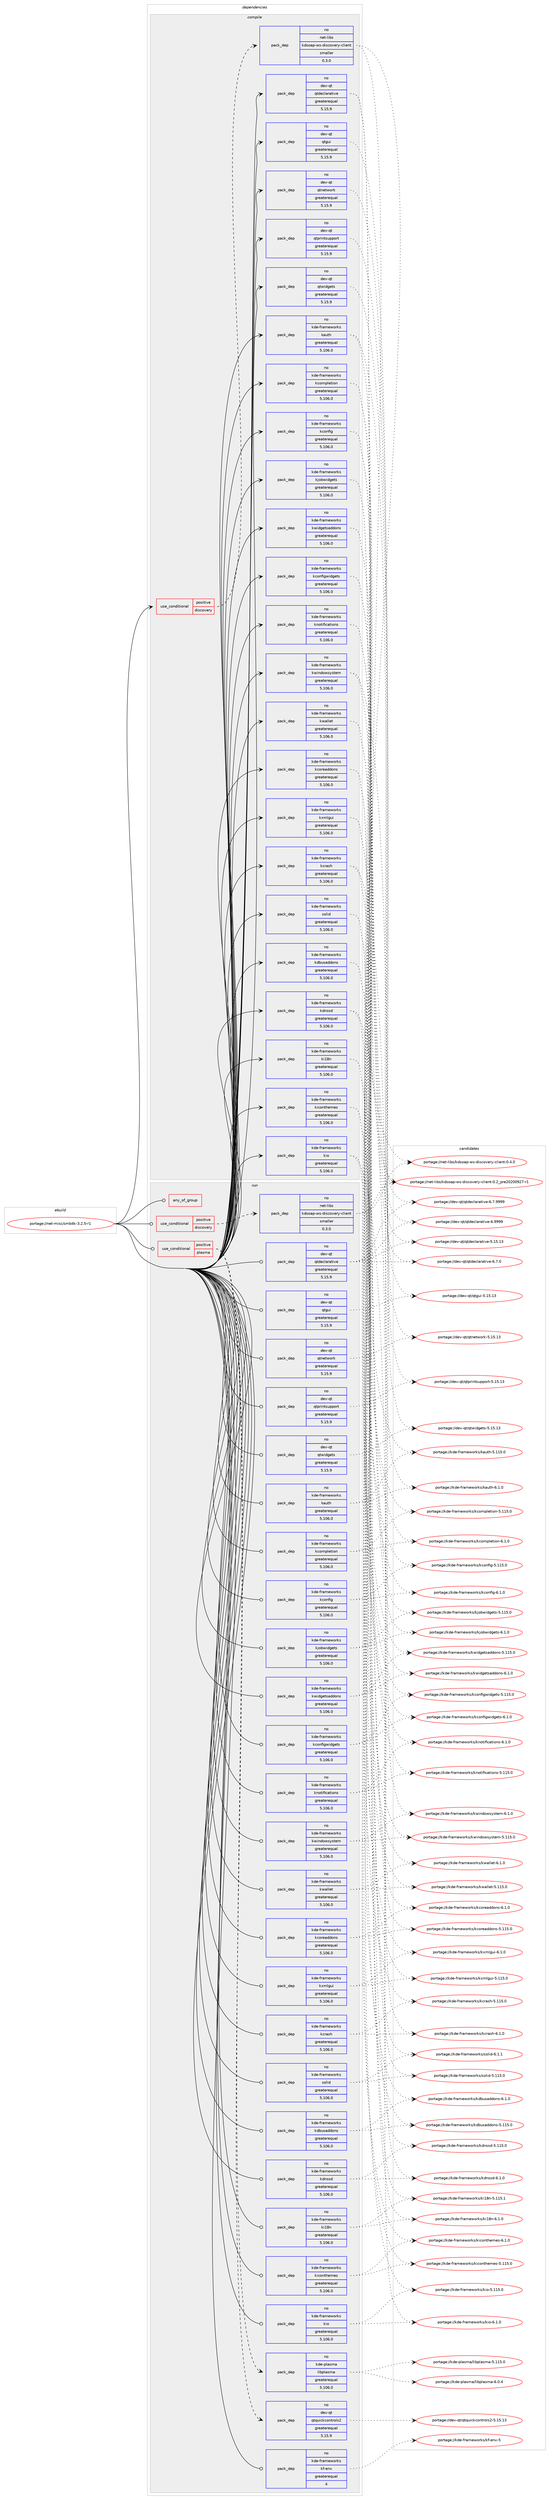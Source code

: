 digraph prolog {

# *************
# Graph options
# *************

newrank=true;
concentrate=true;
compound=true;
graph [rankdir=LR,fontname=Helvetica,fontsize=10,ranksep=1.5];#, ranksep=2.5, nodesep=0.2];
edge  [arrowhead=vee];
node  [fontname=Helvetica,fontsize=10];

# **********
# The ebuild
# **********

subgraph cluster_leftcol {
color=gray;
label=<<i>ebuild</i>>;
id [label="portage://net-misc/smb4k-3.2.5-r1", color=red, width=4, href="../net-misc/smb4k-3.2.5-r1.svg"];
}

# ****************
# The dependencies
# ****************

subgraph cluster_midcol {
color=gray;
label=<<i>dependencies</i>>;
subgraph cluster_compile {
fillcolor="#eeeeee";
style=filled;
label=<<i>compile</i>>;
subgraph cond486 {
dependency642 [label=<<TABLE BORDER="0" CELLBORDER="1" CELLSPACING="0" CELLPADDING="4"><TR><TD ROWSPAN="3" CELLPADDING="10">use_conditional</TD></TR><TR><TD>positive</TD></TR><TR><TD>discovery</TD></TR></TABLE>>, shape=none, color=red];
# *** BEGIN UNKNOWN DEPENDENCY TYPE (TODO) ***
# dependency642 -> package_dependency(portage://net-misc/smb4k-3.2.5-r1,install,no,net-libs,kdsoap,none,[,,],any_same_slot,[use(enable(qt5),positive)])
# *** END UNKNOWN DEPENDENCY TYPE (TODO) ***

subgraph pack144 {
dependency643 [label=<<TABLE BORDER="0" CELLBORDER="1" CELLSPACING="0" CELLPADDING="4" WIDTH="220"><TR><TD ROWSPAN="6" CELLPADDING="30">pack_dep</TD></TR><TR><TD WIDTH="110">no</TD></TR><TR><TD>net-libs</TD></TR><TR><TD>kdsoap-ws-discovery-client</TD></TR><TR><TD>smaller</TD></TR><TR><TD>0.3.0</TD></TR></TABLE>>, shape=none, color=blue];
}
dependency642:e -> dependency643:w [weight=20,style="dashed",arrowhead="vee"];
}
id:e -> dependency642:w [weight=20,style="solid",arrowhead="vee"];
# *** BEGIN UNKNOWN DEPENDENCY TYPE (TODO) ***
# id -> package_dependency(portage://net-misc/smb4k-3.2.5-r1,install,no,dev-qt,qtcore,none,[,,],[slot(5)],[])
# *** END UNKNOWN DEPENDENCY TYPE (TODO) ***

subgraph pack145 {
dependency644 [label=<<TABLE BORDER="0" CELLBORDER="1" CELLSPACING="0" CELLPADDING="4" WIDTH="220"><TR><TD ROWSPAN="6" CELLPADDING="30">pack_dep</TD></TR><TR><TD WIDTH="110">no</TD></TR><TR><TD>dev-qt</TD></TR><TR><TD>qtdeclarative</TD></TR><TR><TD>greaterequal</TD></TR><TR><TD>5.15.9</TD></TR></TABLE>>, shape=none, color=blue];
}
id:e -> dependency644:w [weight=20,style="solid",arrowhead="vee"];
subgraph pack146 {
dependency645 [label=<<TABLE BORDER="0" CELLBORDER="1" CELLSPACING="0" CELLPADDING="4" WIDTH="220"><TR><TD ROWSPAN="6" CELLPADDING="30">pack_dep</TD></TR><TR><TD WIDTH="110">no</TD></TR><TR><TD>dev-qt</TD></TR><TR><TD>qtgui</TD></TR><TR><TD>greaterequal</TD></TR><TR><TD>5.15.9</TD></TR></TABLE>>, shape=none, color=blue];
}
id:e -> dependency645:w [weight=20,style="solid",arrowhead="vee"];
subgraph pack147 {
dependency646 [label=<<TABLE BORDER="0" CELLBORDER="1" CELLSPACING="0" CELLPADDING="4" WIDTH="220"><TR><TD ROWSPAN="6" CELLPADDING="30">pack_dep</TD></TR><TR><TD WIDTH="110">no</TD></TR><TR><TD>dev-qt</TD></TR><TR><TD>qtnetwork</TD></TR><TR><TD>greaterequal</TD></TR><TR><TD>5.15.9</TD></TR></TABLE>>, shape=none, color=blue];
}
id:e -> dependency646:w [weight=20,style="solid",arrowhead="vee"];
subgraph pack148 {
dependency647 [label=<<TABLE BORDER="0" CELLBORDER="1" CELLSPACING="0" CELLPADDING="4" WIDTH="220"><TR><TD ROWSPAN="6" CELLPADDING="30">pack_dep</TD></TR><TR><TD WIDTH="110">no</TD></TR><TR><TD>dev-qt</TD></TR><TR><TD>qtprintsupport</TD></TR><TR><TD>greaterequal</TD></TR><TR><TD>5.15.9</TD></TR></TABLE>>, shape=none, color=blue];
}
id:e -> dependency647:w [weight=20,style="solid",arrowhead="vee"];
subgraph pack149 {
dependency648 [label=<<TABLE BORDER="0" CELLBORDER="1" CELLSPACING="0" CELLPADDING="4" WIDTH="220"><TR><TD ROWSPAN="6" CELLPADDING="30">pack_dep</TD></TR><TR><TD WIDTH="110">no</TD></TR><TR><TD>dev-qt</TD></TR><TR><TD>qtwidgets</TD></TR><TR><TD>greaterequal</TD></TR><TR><TD>5.15.9</TD></TR></TABLE>>, shape=none, color=blue];
}
id:e -> dependency648:w [weight=20,style="solid",arrowhead="vee"];
subgraph pack150 {
dependency649 [label=<<TABLE BORDER="0" CELLBORDER="1" CELLSPACING="0" CELLPADDING="4" WIDTH="220"><TR><TD ROWSPAN="6" CELLPADDING="30">pack_dep</TD></TR><TR><TD WIDTH="110">no</TD></TR><TR><TD>kde-frameworks</TD></TR><TR><TD>kauth</TD></TR><TR><TD>greaterequal</TD></TR><TR><TD>5.106.0</TD></TR></TABLE>>, shape=none, color=blue];
}
id:e -> dependency649:w [weight=20,style="solid",arrowhead="vee"];
subgraph pack151 {
dependency650 [label=<<TABLE BORDER="0" CELLBORDER="1" CELLSPACING="0" CELLPADDING="4" WIDTH="220"><TR><TD ROWSPAN="6" CELLPADDING="30">pack_dep</TD></TR><TR><TD WIDTH="110">no</TD></TR><TR><TD>kde-frameworks</TD></TR><TR><TD>kcompletion</TD></TR><TR><TD>greaterequal</TD></TR><TR><TD>5.106.0</TD></TR></TABLE>>, shape=none, color=blue];
}
id:e -> dependency650:w [weight=20,style="solid",arrowhead="vee"];
subgraph pack152 {
dependency651 [label=<<TABLE BORDER="0" CELLBORDER="1" CELLSPACING="0" CELLPADDING="4" WIDTH="220"><TR><TD ROWSPAN="6" CELLPADDING="30">pack_dep</TD></TR><TR><TD WIDTH="110">no</TD></TR><TR><TD>kde-frameworks</TD></TR><TR><TD>kconfig</TD></TR><TR><TD>greaterequal</TD></TR><TR><TD>5.106.0</TD></TR></TABLE>>, shape=none, color=blue];
}
id:e -> dependency651:w [weight=20,style="solid",arrowhead="vee"];
subgraph pack153 {
dependency652 [label=<<TABLE BORDER="0" CELLBORDER="1" CELLSPACING="0" CELLPADDING="4" WIDTH="220"><TR><TD ROWSPAN="6" CELLPADDING="30">pack_dep</TD></TR><TR><TD WIDTH="110">no</TD></TR><TR><TD>kde-frameworks</TD></TR><TR><TD>kconfigwidgets</TD></TR><TR><TD>greaterequal</TD></TR><TR><TD>5.106.0</TD></TR></TABLE>>, shape=none, color=blue];
}
id:e -> dependency652:w [weight=20,style="solid",arrowhead="vee"];
subgraph pack154 {
dependency653 [label=<<TABLE BORDER="0" CELLBORDER="1" CELLSPACING="0" CELLPADDING="4" WIDTH="220"><TR><TD ROWSPAN="6" CELLPADDING="30">pack_dep</TD></TR><TR><TD WIDTH="110">no</TD></TR><TR><TD>kde-frameworks</TD></TR><TR><TD>kcoreaddons</TD></TR><TR><TD>greaterequal</TD></TR><TR><TD>5.106.0</TD></TR></TABLE>>, shape=none, color=blue];
}
id:e -> dependency653:w [weight=20,style="solid",arrowhead="vee"];
subgraph pack155 {
dependency654 [label=<<TABLE BORDER="0" CELLBORDER="1" CELLSPACING="0" CELLPADDING="4" WIDTH="220"><TR><TD ROWSPAN="6" CELLPADDING="30">pack_dep</TD></TR><TR><TD WIDTH="110">no</TD></TR><TR><TD>kde-frameworks</TD></TR><TR><TD>kcrash</TD></TR><TR><TD>greaterequal</TD></TR><TR><TD>5.106.0</TD></TR></TABLE>>, shape=none, color=blue];
}
id:e -> dependency654:w [weight=20,style="solid",arrowhead="vee"];
subgraph pack156 {
dependency655 [label=<<TABLE BORDER="0" CELLBORDER="1" CELLSPACING="0" CELLPADDING="4" WIDTH="220"><TR><TD ROWSPAN="6" CELLPADDING="30">pack_dep</TD></TR><TR><TD WIDTH="110">no</TD></TR><TR><TD>kde-frameworks</TD></TR><TR><TD>kdbusaddons</TD></TR><TR><TD>greaterequal</TD></TR><TR><TD>5.106.0</TD></TR></TABLE>>, shape=none, color=blue];
}
id:e -> dependency655:w [weight=20,style="solid",arrowhead="vee"];
subgraph pack157 {
dependency656 [label=<<TABLE BORDER="0" CELLBORDER="1" CELLSPACING="0" CELLPADDING="4" WIDTH="220"><TR><TD ROWSPAN="6" CELLPADDING="30">pack_dep</TD></TR><TR><TD WIDTH="110">no</TD></TR><TR><TD>kde-frameworks</TD></TR><TR><TD>kdnssd</TD></TR><TR><TD>greaterequal</TD></TR><TR><TD>5.106.0</TD></TR></TABLE>>, shape=none, color=blue];
}
id:e -> dependency656:w [weight=20,style="solid",arrowhead="vee"];
subgraph pack158 {
dependency657 [label=<<TABLE BORDER="0" CELLBORDER="1" CELLSPACING="0" CELLPADDING="4" WIDTH="220"><TR><TD ROWSPAN="6" CELLPADDING="30">pack_dep</TD></TR><TR><TD WIDTH="110">no</TD></TR><TR><TD>kde-frameworks</TD></TR><TR><TD>ki18n</TD></TR><TR><TD>greaterequal</TD></TR><TR><TD>5.106.0</TD></TR></TABLE>>, shape=none, color=blue];
}
id:e -> dependency657:w [weight=20,style="solid",arrowhead="vee"];
subgraph pack159 {
dependency658 [label=<<TABLE BORDER="0" CELLBORDER="1" CELLSPACING="0" CELLPADDING="4" WIDTH="220"><TR><TD ROWSPAN="6" CELLPADDING="30">pack_dep</TD></TR><TR><TD WIDTH="110">no</TD></TR><TR><TD>kde-frameworks</TD></TR><TR><TD>kiconthemes</TD></TR><TR><TD>greaterequal</TD></TR><TR><TD>5.106.0</TD></TR></TABLE>>, shape=none, color=blue];
}
id:e -> dependency658:w [weight=20,style="solid",arrowhead="vee"];
subgraph pack160 {
dependency659 [label=<<TABLE BORDER="0" CELLBORDER="1" CELLSPACING="0" CELLPADDING="4" WIDTH="220"><TR><TD ROWSPAN="6" CELLPADDING="30">pack_dep</TD></TR><TR><TD WIDTH="110">no</TD></TR><TR><TD>kde-frameworks</TD></TR><TR><TD>kio</TD></TR><TR><TD>greaterequal</TD></TR><TR><TD>5.106.0</TD></TR></TABLE>>, shape=none, color=blue];
}
id:e -> dependency659:w [weight=20,style="solid",arrowhead="vee"];
subgraph pack161 {
dependency660 [label=<<TABLE BORDER="0" CELLBORDER="1" CELLSPACING="0" CELLPADDING="4" WIDTH="220"><TR><TD ROWSPAN="6" CELLPADDING="30">pack_dep</TD></TR><TR><TD WIDTH="110">no</TD></TR><TR><TD>kde-frameworks</TD></TR><TR><TD>kjobwidgets</TD></TR><TR><TD>greaterequal</TD></TR><TR><TD>5.106.0</TD></TR></TABLE>>, shape=none, color=blue];
}
id:e -> dependency660:w [weight=20,style="solid",arrowhead="vee"];
subgraph pack162 {
dependency661 [label=<<TABLE BORDER="0" CELLBORDER="1" CELLSPACING="0" CELLPADDING="4" WIDTH="220"><TR><TD ROWSPAN="6" CELLPADDING="30">pack_dep</TD></TR><TR><TD WIDTH="110">no</TD></TR><TR><TD>kde-frameworks</TD></TR><TR><TD>knotifications</TD></TR><TR><TD>greaterequal</TD></TR><TR><TD>5.106.0</TD></TR></TABLE>>, shape=none, color=blue];
}
id:e -> dependency661:w [weight=20,style="solid",arrowhead="vee"];
subgraph pack163 {
dependency662 [label=<<TABLE BORDER="0" CELLBORDER="1" CELLSPACING="0" CELLPADDING="4" WIDTH="220"><TR><TD ROWSPAN="6" CELLPADDING="30">pack_dep</TD></TR><TR><TD WIDTH="110">no</TD></TR><TR><TD>kde-frameworks</TD></TR><TR><TD>kwallet</TD></TR><TR><TD>greaterequal</TD></TR><TR><TD>5.106.0</TD></TR></TABLE>>, shape=none, color=blue];
}
id:e -> dependency662:w [weight=20,style="solid",arrowhead="vee"];
subgraph pack164 {
dependency663 [label=<<TABLE BORDER="0" CELLBORDER="1" CELLSPACING="0" CELLPADDING="4" WIDTH="220"><TR><TD ROWSPAN="6" CELLPADDING="30">pack_dep</TD></TR><TR><TD WIDTH="110">no</TD></TR><TR><TD>kde-frameworks</TD></TR><TR><TD>kwidgetsaddons</TD></TR><TR><TD>greaterequal</TD></TR><TR><TD>5.106.0</TD></TR></TABLE>>, shape=none, color=blue];
}
id:e -> dependency663:w [weight=20,style="solid",arrowhead="vee"];
subgraph pack165 {
dependency664 [label=<<TABLE BORDER="0" CELLBORDER="1" CELLSPACING="0" CELLPADDING="4" WIDTH="220"><TR><TD ROWSPAN="6" CELLPADDING="30">pack_dep</TD></TR><TR><TD WIDTH="110">no</TD></TR><TR><TD>kde-frameworks</TD></TR><TR><TD>kwindowsystem</TD></TR><TR><TD>greaterequal</TD></TR><TR><TD>5.106.0</TD></TR></TABLE>>, shape=none, color=blue];
}
id:e -> dependency664:w [weight=20,style="solid",arrowhead="vee"];
subgraph pack166 {
dependency665 [label=<<TABLE BORDER="0" CELLBORDER="1" CELLSPACING="0" CELLPADDING="4" WIDTH="220"><TR><TD ROWSPAN="6" CELLPADDING="30">pack_dep</TD></TR><TR><TD WIDTH="110">no</TD></TR><TR><TD>kde-frameworks</TD></TR><TR><TD>kxmlgui</TD></TR><TR><TD>greaterequal</TD></TR><TR><TD>5.106.0</TD></TR></TABLE>>, shape=none, color=blue];
}
id:e -> dependency665:w [weight=20,style="solid",arrowhead="vee"];
subgraph pack167 {
dependency666 [label=<<TABLE BORDER="0" CELLBORDER="1" CELLSPACING="0" CELLPADDING="4" WIDTH="220"><TR><TD ROWSPAN="6" CELLPADDING="30">pack_dep</TD></TR><TR><TD WIDTH="110">no</TD></TR><TR><TD>kde-frameworks</TD></TR><TR><TD>solid</TD></TR><TR><TD>greaterequal</TD></TR><TR><TD>5.106.0</TD></TR></TABLE>>, shape=none, color=blue];
}
id:e -> dependency666:w [weight=20,style="solid",arrowhead="vee"];
# *** BEGIN UNKNOWN DEPENDENCY TYPE (TODO) ***
# id -> package_dependency(portage://net-misc/smb4k-3.2.5-r1,install,no,net-fs,samba,none,[,,],[],[use(enable(cups),none)])
# *** END UNKNOWN DEPENDENCY TYPE (TODO) ***

}
subgraph cluster_compileandrun {
fillcolor="#eeeeee";
style=filled;
label=<<i>compile and run</i>>;
}
subgraph cluster_run {
fillcolor="#eeeeee";
style=filled;
label=<<i>run</i>>;
subgraph any14 {
dependency667 [label=<<TABLE BORDER="0" CELLBORDER="1" CELLSPACING="0" CELLPADDING="4"><TR><TD CELLPADDING="10">any_of_group</TD></TR></TABLE>>, shape=none, color=red];# *** BEGIN UNKNOWN DEPENDENCY TYPE (TODO) ***
# dependency667 -> package_dependency(portage://net-misc/smb4k-3.2.5-r1,run,no,kde-frameworks,breeze-icons,none,[,,],any_different_slot,[])
# *** END UNKNOWN DEPENDENCY TYPE (TODO) ***

# *** BEGIN UNKNOWN DEPENDENCY TYPE (TODO) ***
# dependency667 -> package_dependency(portage://net-misc/smb4k-3.2.5-r1,run,no,kde-frameworks,oxygen-icons,none,[,,],any_different_slot,[])
# *** END UNKNOWN DEPENDENCY TYPE (TODO) ***

}
id:e -> dependency667:w [weight=20,style="solid",arrowhead="odot"];
subgraph cond487 {
dependency668 [label=<<TABLE BORDER="0" CELLBORDER="1" CELLSPACING="0" CELLPADDING="4"><TR><TD ROWSPAN="3" CELLPADDING="10">use_conditional</TD></TR><TR><TD>positive</TD></TR><TR><TD>discovery</TD></TR></TABLE>>, shape=none, color=red];
# *** BEGIN UNKNOWN DEPENDENCY TYPE (TODO) ***
# dependency668 -> package_dependency(portage://net-misc/smb4k-3.2.5-r1,run,no,net-libs,kdsoap,none,[,,],any_same_slot,[use(enable(qt5),positive)])
# *** END UNKNOWN DEPENDENCY TYPE (TODO) ***

subgraph pack168 {
dependency669 [label=<<TABLE BORDER="0" CELLBORDER="1" CELLSPACING="0" CELLPADDING="4" WIDTH="220"><TR><TD ROWSPAN="6" CELLPADDING="30">pack_dep</TD></TR><TR><TD WIDTH="110">no</TD></TR><TR><TD>net-libs</TD></TR><TR><TD>kdsoap-ws-discovery-client</TD></TR><TR><TD>smaller</TD></TR><TR><TD>0.3.0</TD></TR></TABLE>>, shape=none, color=blue];
}
dependency668:e -> dependency669:w [weight=20,style="dashed",arrowhead="vee"];
}
id:e -> dependency668:w [weight=20,style="solid",arrowhead="odot"];
subgraph cond488 {
dependency670 [label=<<TABLE BORDER="0" CELLBORDER="1" CELLSPACING="0" CELLPADDING="4"><TR><TD ROWSPAN="3" CELLPADDING="10">use_conditional</TD></TR><TR><TD>positive</TD></TR><TR><TD>plasma</TD></TR></TABLE>>, shape=none, color=red];
subgraph pack169 {
dependency671 [label=<<TABLE BORDER="0" CELLBORDER="1" CELLSPACING="0" CELLPADDING="4" WIDTH="220"><TR><TD ROWSPAN="6" CELLPADDING="30">pack_dep</TD></TR><TR><TD WIDTH="110">no</TD></TR><TR><TD>dev-qt</TD></TR><TR><TD>qtquickcontrols2</TD></TR><TR><TD>greaterequal</TD></TR><TR><TD>5.15.9</TD></TR></TABLE>>, shape=none, color=blue];
}
dependency670:e -> dependency671:w [weight=20,style="dashed",arrowhead="vee"];
subgraph pack170 {
dependency672 [label=<<TABLE BORDER="0" CELLBORDER="1" CELLSPACING="0" CELLPADDING="4" WIDTH="220"><TR><TD ROWSPAN="6" CELLPADDING="30">pack_dep</TD></TR><TR><TD WIDTH="110">no</TD></TR><TR><TD>kde-plasma</TD></TR><TR><TD>libplasma</TD></TR><TR><TD>greaterequal</TD></TR><TR><TD>5.106.0</TD></TR></TABLE>>, shape=none, color=blue];
}
dependency670:e -> dependency672:w [weight=20,style="dashed",arrowhead="vee"];
}
id:e -> dependency670:w [weight=20,style="solid",arrowhead="odot"];
# *** BEGIN UNKNOWN DEPENDENCY TYPE (TODO) ***
# id -> package_dependency(portage://net-misc/smb4k-3.2.5-r1,run,no,dev-qt,qtcore,none,[,,],[slot(5)],[])
# *** END UNKNOWN DEPENDENCY TYPE (TODO) ***

subgraph pack171 {
dependency673 [label=<<TABLE BORDER="0" CELLBORDER="1" CELLSPACING="0" CELLPADDING="4" WIDTH="220"><TR><TD ROWSPAN="6" CELLPADDING="30">pack_dep</TD></TR><TR><TD WIDTH="110">no</TD></TR><TR><TD>dev-qt</TD></TR><TR><TD>qtdeclarative</TD></TR><TR><TD>greaterequal</TD></TR><TR><TD>5.15.9</TD></TR></TABLE>>, shape=none, color=blue];
}
id:e -> dependency673:w [weight=20,style="solid",arrowhead="odot"];
subgraph pack172 {
dependency674 [label=<<TABLE BORDER="0" CELLBORDER="1" CELLSPACING="0" CELLPADDING="4" WIDTH="220"><TR><TD ROWSPAN="6" CELLPADDING="30">pack_dep</TD></TR><TR><TD WIDTH="110">no</TD></TR><TR><TD>dev-qt</TD></TR><TR><TD>qtgui</TD></TR><TR><TD>greaterequal</TD></TR><TR><TD>5.15.9</TD></TR></TABLE>>, shape=none, color=blue];
}
id:e -> dependency674:w [weight=20,style="solid",arrowhead="odot"];
subgraph pack173 {
dependency675 [label=<<TABLE BORDER="0" CELLBORDER="1" CELLSPACING="0" CELLPADDING="4" WIDTH="220"><TR><TD ROWSPAN="6" CELLPADDING="30">pack_dep</TD></TR><TR><TD WIDTH="110">no</TD></TR><TR><TD>dev-qt</TD></TR><TR><TD>qtnetwork</TD></TR><TR><TD>greaterequal</TD></TR><TR><TD>5.15.9</TD></TR></TABLE>>, shape=none, color=blue];
}
id:e -> dependency675:w [weight=20,style="solid",arrowhead="odot"];
subgraph pack174 {
dependency676 [label=<<TABLE BORDER="0" CELLBORDER="1" CELLSPACING="0" CELLPADDING="4" WIDTH="220"><TR><TD ROWSPAN="6" CELLPADDING="30">pack_dep</TD></TR><TR><TD WIDTH="110">no</TD></TR><TR><TD>dev-qt</TD></TR><TR><TD>qtprintsupport</TD></TR><TR><TD>greaterequal</TD></TR><TR><TD>5.15.9</TD></TR></TABLE>>, shape=none, color=blue];
}
id:e -> dependency676:w [weight=20,style="solid",arrowhead="odot"];
subgraph pack175 {
dependency677 [label=<<TABLE BORDER="0" CELLBORDER="1" CELLSPACING="0" CELLPADDING="4" WIDTH="220"><TR><TD ROWSPAN="6" CELLPADDING="30">pack_dep</TD></TR><TR><TD WIDTH="110">no</TD></TR><TR><TD>dev-qt</TD></TR><TR><TD>qtwidgets</TD></TR><TR><TD>greaterequal</TD></TR><TR><TD>5.15.9</TD></TR></TABLE>>, shape=none, color=blue];
}
id:e -> dependency677:w [weight=20,style="solid",arrowhead="odot"];
subgraph pack176 {
dependency678 [label=<<TABLE BORDER="0" CELLBORDER="1" CELLSPACING="0" CELLPADDING="4" WIDTH="220"><TR><TD ROWSPAN="6" CELLPADDING="30">pack_dep</TD></TR><TR><TD WIDTH="110">no</TD></TR><TR><TD>kde-frameworks</TD></TR><TR><TD>kauth</TD></TR><TR><TD>greaterequal</TD></TR><TR><TD>5.106.0</TD></TR></TABLE>>, shape=none, color=blue];
}
id:e -> dependency678:w [weight=20,style="solid",arrowhead="odot"];
subgraph pack177 {
dependency679 [label=<<TABLE BORDER="0" CELLBORDER="1" CELLSPACING="0" CELLPADDING="4" WIDTH="220"><TR><TD ROWSPAN="6" CELLPADDING="30">pack_dep</TD></TR><TR><TD WIDTH="110">no</TD></TR><TR><TD>kde-frameworks</TD></TR><TR><TD>kcompletion</TD></TR><TR><TD>greaterequal</TD></TR><TR><TD>5.106.0</TD></TR></TABLE>>, shape=none, color=blue];
}
id:e -> dependency679:w [weight=20,style="solid",arrowhead="odot"];
subgraph pack178 {
dependency680 [label=<<TABLE BORDER="0" CELLBORDER="1" CELLSPACING="0" CELLPADDING="4" WIDTH="220"><TR><TD ROWSPAN="6" CELLPADDING="30">pack_dep</TD></TR><TR><TD WIDTH="110">no</TD></TR><TR><TD>kde-frameworks</TD></TR><TR><TD>kconfig</TD></TR><TR><TD>greaterequal</TD></TR><TR><TD>5.106.0</TD></TR></TABLE>>, shape=none, color=blue];
}
id:e -> dependency680:w [weight=20,style="solid",arrowhead="odot"];
subgraph pack179 {
dependency681 [label=<<TABLE BORDER="0" CELLBORDER="1" CELLSPACING="0" CELLPADDING="4" WIDTH="220"><TR><TD ROWSPAN="6" CELLPADDING="30">pack_dep</TD></TR><TR><TD WIDTH="110">no</TD></TR><TR><TD>kde-frameworks</TD></TR><TR><TD>kconfigwidgets</TD></TR><TR><TD>greaterequal</TD></TR><TR><TD>5.106.0</TD></TR></TABLE>>, shape=none, color=blue];
}
id:e -> dependency681:w [weight=20,style="solid",arrowhead="odot"];
subgraph pack180 {
dependency682 [label=<<TABLE BORDER="0" CELLBORDER="1" CELLSPACING="0" CELLPADDING="4" WIDTH="220"><TR><TD ROWSPAN="6" CELLPADDING="30">pack_dep</TD></TR><TR><TD WIDTH="110">no</TD></TR><TR><TD>kde-frameworks</TD></TR><TR><TD>kcoreaddons</TD></TR><TR><TD>greaterequal</TD></TR><TR><TD>5.106.0</TD></TR></TABLE>>, shape=none, color=blue];
}
id:e -> dependency682:w [weight=20,style="solid",arrowhead="odot"];
subgraph pack181 {
dependency683 [label=<<TABLE BORDER="0" CELLBORDER="1" CELLSPACING="0" CELLPADDING="4" WIDTH="220"><TR><TD ROWSPAN="6" CELLPADDING="30">pack_dep</TD></TR><TR><TD WIDTH="110">no</TD></TR><TR><TD>kde-frameworks</TD></TR><TR><TD>kcrash</TD></TR><TR><TD>greaterequal</TD></TR><TR><TD>5.106.0</TD></TR></TABLE>>, shape=none, color=blue];
}
id:e -> dependency683:w [weight=20,style="solid",arrowhead="odot"];
subgraph pack182 {
dependency684 [label=<<TABLE BORDER="0" CELLBORDER="1" CELLSPACING="0" CELLPADDING="4" WIDTH="220"><TR><TD ROWSPAN="6" CELLPADDING="30">pack_dep</TD></TR><TR><TD WIDTH="110">no</TD></TR><TR><TD>kde-frameworks</TD></TR><TR><TD>kdbusaddons</TD></TR><TR><TD>greaterequal</TD></TR><TR><TD>5.106.0</TD></TR></TABLE>>, shape=none, color=blue];
}
id:e -> dependency684:w [weight=20,style="solid",arrowhead="odot"];
subgraph pack183 {
dependency685 [label=<<TABLE BORDER="0" CELLBORDER="1" CELLSPACING="0" CELLPADDING="4" WIDTH="220"><TR><TD ROWSPAN="6" CELLPADDING="30">pack_dep</TD></TR><TR><TD WIDTH="110">no</TD></TR><TR><TD>kde-frameworks</TD></TR><TR><TD>kdnssd</TD></TR><TR><TD>greaterequal</TD></TR><TR><TD>5.106.0</TD></TR></TABLE>>, shape=none, color=blue];
}
id:e -> dependency685:w [weight=20,style="solid",arrowhead="odot"];
subgraph pack184 {
dependency686 [label=<<TABLE BORDER="0" CELLBORDER="1" CELLSPACING="0" CELLPADDING="4" WIDTH="220"><TR><TD ROWSPAN="6" CELLPADDING="30">pack_dep</TD></TR><TR><TD WIDTH="110">no</TD></TR><TR><TD>kde-frameworks</TD></TR><TR><TD>kf-env</TD></TR><TR><TD>greaterequal</TD></TR><TR><TD>4</TD></TR></TABLE>>, shape=none, color=blue];
}
id:e -> dependency686:w [weight=20,style="solid",arrowhead="odot"];
subgraph pack185 {
dependency687 [label=<<TABLE BORDER="0" CELLBORDER="1" CELLSPACING="0" CELLPADDING="4" WIDTH="220"><TR><TD ROWSPAN="6" CELLPADDING="30">pack_dep</TD></TR><TR><TD WIDTH="110">no</TD></TR><TR><TD>kde-frameworks</TD></TR><TR><TD>ki18n</TD></TR><TR><TD>greaterequal</TD></TR><TR><TD>5.106.0</TD></TR></TABLE>>, shape=none, color=blue];
}
id:e -> dependency687:w [weight=20,style="solid",arrowhead="odot"];
subgraph pack186 {
dependency688 [label=<<TABLE BORDER="0" CELLBORDER="1" CELLSPACING="0" CELLPADDING="4" WIDTH="220"><TR><TD ROWSPAN="6" CELLPADDING="30">pack_dep</TD></TR><TR><TD WIDTH="110">no</TD></TR><TR><TD>kde-frameworks</TD></TR><TR><TD>kiconthemes</TD></TR><TR><TD>greaterequal</TD></TR><TR><TD>5.106.0</TD></TR></TABLE>>, shape=none, color=blue];
}
id:e -> dependency688:w [weight=20,style="solid",arrowhead="odot"];
subgraph pack187 {
dependency689 [label=<<TABLE BORDER="0" CELLBORDER="1" CELLSPACING="0" CELLPADDING="4" WIDTH="220"><TR><TD ROWSPAN="6" CELLPADDING="30">pack_dep</TD></TR><TR><TD WIDTH="110">no</TD></TR><TR><TD>kde-frameworks</TD></TR><TR><TD>kio</TD></TR><TR><TD>greaterequal</TD></TR><TR><TD>5.106.0</TD></TR></TABLE>>, shape=none, color=blue];
}
id:e -> dependency689:w [weight=20,style="solid",arrowhead="odot"];
subgraph pack188 {
dependency690 [label=<<TABLE BORDER="0" CELLBORDER="1" CELLSPACING="0" CELLPADDING="4" WIDTH="220"><TR><TD ROWSPAN="6" CELLPADDING="30">pack_dep</TD></TR><TR><TD WIDTH="110">no</TD></TR><TR><TD>kde-frameworks</TD></TR><TR><TD>kjobwidgets</TD></TR><TR><TD>greaterequal</TD></TR><TR><TD>5.106.0</TD></TR></TABLE>>, shape=none, color=blue];
}
id:e -> dependency690:w [weight=20,style="solid",arrowhead="odot"];
subgraph pack189 {
dependency691 [label=<<TABLE BORDER="0" CELLBORDER="1" CELLSPACING="0" CELLPADDING="4" WIDTH="220"><TR><TD ROWSPAN="6" CELLPADDING="30">pack_dep</TD></TR><TR><TD WIDTH="110">no</TD></TR><TR><TD>kde-frameworks</TD></TR><TR><TD>knotifications</TD></TR><TR><TD>greaterequal</TD></TR><TR><TD>5.106.0</TD></TR></TABLE>>, shape=none, color=blue];
}
id:e -> dependency691:w [weight=20,style="solid",arrowhead="odot"];
subgraph pack190 {
dependency692 [label=<<TABLE BORDER="0" CELLBORDER="1" CELLSPACING="0" CELLPADDING="4" WIDTH="220"><TR><TD ROWSPAN="6" CELLPADDING="30">pack_dep</TD></TR><TR><TD WIDTH="110">no</TD></TR><TR><TD>kde-frameworks</TD></TR><TR><TD>kwallet</TD></TR><TR><TD>greaterequal</TD></TR><TR><TD>5.106.0</TD></TR></TABLE>>, shape=none, color=blue];
}
id:e -> dependency692:w [weight=20,style="solid",arrowhead="odot"];
subgraph pack191 {
dependency693 [label=<<TABLE BORDER="0" CELLBORDER="1" CELLSPACING="0" CELLPADDING="4" WIDTH="220"><TR><TD ROWSPAN="6" CELLPADDING="30">pack_dep</TD></TR><TR><TD WIDTH="110">no</TD></TR><TR><TD>kde-frameworks</TD></TR><TR><TD>kwidgetsaddons</TD></TR><TR><TD>greaterequal</TD></TR><TR><TD>5.106.0</TD></TR></TABLE>>, shape=none, color=blue];
}
id:e -> dependency693:w [weight=20,style="solid",arrowhead="odot"];
subgraph pack192 {
dependency694 [label=<<TABLE BORDER="0" CELLBORDER="1" CELLSPACING="0" CELLPADDING="4" WIDTH="220"><TR><TD ROWSPAN="6" CELLPADDING="30">pack_dep</TD></TR><TR><TD WIDTH="110">no</TD></TR><TR><TD>kde-frameworks</TD></TR><TR><TD>kwindowsystem</TD></TR><TR><TD>greaterequal</TD></TR><TR><TD>5.106.0</TD></TR></TABLE>>, shape=none, color=blue];
}
id:e -> dependency694:w [weight=20,style="solid",arrowhead="odot"];
subgraph pack193 {
dependency695 [label=<<TABLE BORDER="0" CELLBORDER="1" CELLSPACING="0" CELLPADDING="4" WIDTH="220"><TR><TD ROWSPAN="6" CELLPADDING="30">pack_dep</TD></TR><TR><TD WIDTH="110">no</TD></TR><TR><TD>kde-frameworks</TD></TR><TR><TD>kxmlgui</TD></TR><TR><TD>greaterequal</TD></TR><TR><TD>5.106.0</TD></TR></TABLE>>, shape=none, color=blue];
}
id:e -> dependency695:w [weight=20,style="solid",arrowhead="odot"];
subgraph pack194 {
dependency696 [label=<<TABLE BORDER="0" CELLBORDER="1" CELLSPACING="0" CELLPADDING="4" WIDTH="220"><TR><TD ROWSPAN="6" CELLPADDING="30">pack_dep</TD></TR><TR><TD WIDTH="110">no</TD></TR><TR><TD>kde-frameworks</TD></TR><TR><TD>solid</TD></TR><TR><TD>greaterequal</TD></TR><TR><TD>5.106.0</TD></TR></TABLE>>, shape=none, color=blue];
}
id:e -> dependency696:w [weight=20,style="solid",arrowhead="odot"];
# *** BEGIN UNKNOWN DEPENDENCY TYPE (TODO) ***
# id -> package_dependency(portage://net-misc/smb4k-3.2.5-r1,run,no,net-fs,samba,none,[,,],[],[use(enable(cups),none)])
# *** END UNKNOWN DEPENDENCY TYPE (TODO) ***

}
}

# **************
# The candidates
# **************

subgraph cluster_choices {
rank=same;
color=gray;
label=<<i>candidates</i>>;

subgraph choice144 {
color=black;
nodesep=1;
choice110101116451081059811547107100115111971124511911545100105115991111181011141214599108105101110116454846509511211410150485048485750554511449 [label="portage://net-libs/kdsoap-ws-discovery-client-0.2_pre20200927-r1", color=red, width=4,href="../net-libs/kdsoap-ws-discovery-client-0.2_pre20200927-r1.svg"];
choice110101116451081059811547107100115111971124511911545100105115991111181011141214599108105101110116454846524648 [label="portage://net-libs/kdsoap-ws-discovery-client-0.4.0", color=red, width=4,href="../net-libs/kdsoap-ws-discovery-client-0.4.0.svg"];
dependency643:e -> choice110101116451081059811547107100115111971124511911545100105115991111181011141214599108105101110116454846509511211410150485048485750554511449:w [style=dotted,weight="100"];
dependency643:e -> choice110101116451081059811547107100115111971124511911545100105115991111181011141214599108105101110116454846524648:w [style=dotted,weight="100"];
}
subgraph choice145 {
color=black;
nodesep=1;
choice10010111845113116471131161001019910897114971161051181014553464953464951 [label="portage://dev-qt/qtdeclarative-5.15.13", color=red, width=4,href="../dev-qt/qtdeclarative-5.15.13.svg"];
choice1001011184511311647113116100101991089711497116105118101455446554648 [label="portage://dev-qt/qtdeclarative-6.7.0", color=red, width=4,href="../dev-qt/qtdeclarative-6.7.0.svg"];
choice1001011184511311647113116100101991089711497116105118101455446554657575757 [label="portage://dev-qt/qtdeclarative-6.7.9999", color=red, width=4,href="../dev-qt/qtdeclarative-6.7.9999.svg"];
choice100101118451131164711311610010199108971149711610511810145544657575757 [label="portage://dev-qt/qtdeclarative-6.9999", color=red, width=4,href="../dev-qt/qtdeclarative-6.9999.svg"];
dependency644:e -> choice10010111845113116471131161001019910897114971161051181014553464953464951:w [style=dotted,weight="100"];
dependency644:e -> choice1001011184511311647113116100101991089711497116105118101455446554648:w [style=dotted,weight="100"];
dependency644:e -> choice1001011184511311647113116100101991089711497116105118101455446554657575757:w [style=dotted,weight="100"];
dependency644:e -> choice100101118451131164711311610010199108971149711610511810145544657575757:w [style=dotted,weight="100"];
}
subgraph choice146 {
color=black;
nodesep=1;
choice10010111845113116471131161031171054553464953464951 [label="portage://dev-qt/qtgui-5.15.13", color=red, width=4,href="../dev-qt/qtgui-5.15.13.svg"];
dependency645:e -> choice10010111845113116471131161031171054553464953464951:w [style=dotted,weight="100"];
}
subgraph choice147 {
color=black;
nodesep=1;
choice10010111845113116471131161101011161191111141074553464953464951 [label="portage://dev-qt/qtnetwork-5.15.13", color=red, width=4,href="../dev-qt/qtnetwork-5.15.13.svg"];
dependency646:e -> choice10010111845113116471131161101011161191111141074553464953464951:w [style=dotted,weight="100"];
}
subgraph choice148 {
color=black;
nodesep=1;
choice10010111845113116471131161121141051101161151171121121111141164553464953464951 [label="portage://dev-qt/qtprintsupport-5.15.13", color=red, width=4,href="../dev-qt/qtprintsupport-5.15.13.svg"];
dependency647:e -> choice10010111845113116471131161121141051101161151171121121111141164553464953464951:w [style=dotted,weight="100"];
}
subgraph choice149 {
color=black;
nodesep=1;
choice10010111845113116471131161191051001031011161154553464953464951 [label="portage://dev-qt/qtwidgets-5.15.13", color=red, width=4,href="../dev-qt/qtwidgets-5.15.13.svg"];
dependency648:e -> choice10010111845113116471131161191051001031011161154553464953464951:w [style=dotted,weight="100"];
}
subgraph choice150 {
color=black;
nodesep=1;
choice107100101451021149710910111911111410711547107971171161044553464949534648 [label="portage://kde-frameworks/kauth-5.115.0", color=red, width=4,href="../kde-frameworks/kauth-5.115.0.svg"];
choice10710010145102114971091011191111141071154710797117116104455446494648 [label="portage://kde-frameworks/kauth-6.1.0", color=red, width=4,href="../kde-frameworks/kauth-6.1.0.svg"];
dependency649:e -> choice107100101451021149710910111911111410711547107971171161044553464949534648:w [style=dotted,weight="100"];
dependency649:e -> choice10710010145102114971091011191111141071154710797117116104455446494648:w [style=dotted,weight="100"];
}
subgraph choice151 {
color=black;
nodesep=1;
choice107100101451021149710910111911111410711547107991111091121081011161051111104553464949534648 [label="portage://kde-frameworks/kcompletion-5.115.0", color=red, width=4,href="../kde-frameworks/kcompletion-5.115.0.svg"];
choice10710010145102114971091011191111141071154710799111109112108101116105111110455446494648 [label="portage://kde-frameworks/kcompletion-6.1.0", color=red, width=4,href="../kde-frameworks/kcompletion-6.1.0.svg"];
dependency650:e -> choice107100101451021149710910111911111410711547107991111091121081011161051111104553464949534648:w [style=dotted,weight="100"];
dependency650:e -> choice10710010145102114971091011191111141071154710799111109112108101116105111110455446494648:w [style=dotted,weight="100"];
}
subgraph choice152 {
color=black;
nodesep=1;
choice107100101451021149710910111911111410711547107991111101021051034553464949534648 [label="portage://kde-frameworks/kconfig-5.115.0", color=red, width=4,href="../kde-frameworks/kconfig-5.115.0.svg"];
choice10710010145102114971091011191111141071154710799111110102105103455446494648 [label="portage://kde-frameworks/kconfig-6.1.0", color=red, width=4,href="../kde-frameworks/kconfig-6.1.0.svg"];
dependency651:e -> choice107100101451021149710910111911111410711547107991111101021051034553464949534648:w [style=dotted,weight="100"];
dependency651:e -> choice10710010145102114971091011191111141071154710799111110102105103455446494648:w [style=dotted,weight="100"];
}
subgraph choice153 {
color=black;
nodesep=1;
choice107100101451021149710910111911111410711547107991111101021051031191051001031011161154553464949534648 [label="portage://kde-frameworks/kconfigwidgets-5.115.0", color=red, width=4,href="../kde-frameworks/kconfigwidgets-5.115.0.svg"];
choice10710010145102114971091011191111141071154710799111110102105103119105100103101116115455446494648 [label="portage://kde-frameworks/kconfigwidgets-6.1.0", color=red, width=4,href="../kde-frameworks/kconfigwidgets-6.1.0.svg"];
dependency652:e -> choice107100101451021149710910111911111410711547107991111101021051031191051001031011161154553464949534648:w [style=dotted,weight="100"];
dependency652:e -> choice10710010145102114971091011191111141071154710799111110102105103119105100103101116115455446494648:w [style=dotted,weight="100"];
}
subgraph choice154 {
color=black;
nodesep=1;
choice10710010145102114971091011191111141071154710799111114101971001001111101154553464949534648 [label="portage://kde-frameworks/kcoreaddons-5.115.0", color=red, width=4,href="../kde-frameworks/kcoreaddons-5.115.0.svg"];
choice1071001014510211497109101119111114107115471079911111410197100100111110115455446494648 [label="portage://kde-frameworks/kcoreaddons-6.1.0", color=red, width=4,href="../kde-frameworks/kcoreaddons-6.1.0.svg"];
dependency653:e -> choice10710010145102114971091011191111141071154710799111114101971001001111101154553464949534648:w [style=dotted,weight="100"];
dependency653:e -> choice1071001014510211497109101119111114107115471079911111410197100100111110115455446494648:w [style=dotted,weight="100"];
}
subgraph choice155 {
color=black;
nodesep=1;
choice10710010145102114971091011191111141071154710799114971151044553464949534648 [label="portage://kde-frameworks/kcrash-5.115.0", color=red, width=4,href="../kde-frameworks/kcrash-5.115.0.svg"];
choice1071001014510211497109101119111114107115471079911497115104455446494648 [label="portage://kde-frameworks/kcrash-6.1.0", color=red, width=4,href="../kde-frameworks/kcrash-6.1.0.svg"];
dependency654:e -> choice10710010145102114971091011191111141071154710799114971151044553464949534648:w [style=dotted,weight="100"];
dependency654:e -> choice1071001014510211497109101119111114107115471079911497115104455446494648:w [style=dotted,weight="100"];
}
subgraph choice156 {
color=black;
nodesep=1;
choice10710010145102114971091011191111141071154710710098117115971001001111101154553464949534648 [label="portage://kde-frameworks/kdbusaddons-5.115.0", color=red, width=4,href="../kde-frameworks/kdbusaddons-5.115.0.svg"];
choice1071001014510211497109101119111114107115471071009811711597100100111110115455446494648 [label="portage://kde-frameworks/kdbusaddons-6.1.0", color=red, width=4,href="../kde-frameworks/kdbusaddons-6.1.0.svg"];
dependency655:e -> choice10710010145102114971091011191111141071154710710098117115971001001111101154553464949534648:w [style=dotted,weight="100"];
dependency655:e -> choice1071001014510211497109101119111114107115471071009811711597100100111110115455446494648:w [style=dotted,weight="100"];
}
subgraph choice157 {
color=black;
nodesep=1;
choice1071001014510211497109101119111114107115471071001101151151004553464949534648 [label="portage://kde-frameworks/kdnssd-5.115.0", color=red, width=4,href="../kde-frameworks/kdnssd-5.115.0.svg"];
choice107100101451021149710910111911111410711547107100110115115100455446494648 [label="portage://kde-frameworks/kdnssd-6.1.0", color=red, width=4,href="../kde-frameworks/kdnssd-6.1.0.svg"];
dependency656:e -> choice1071001014510211497109101119111114107115471071001101151151004553464949534648:w [style=dotted,weight="100"];
dependency656:e -> choice107100101451021149710910111911111410711547107100110115115100455446494648:w [style=dotted,weight="100"];
}
subgraph choice158 {
color=black;
nodesep=1;
choice10710010145102114971091011191111141071154710710549561104553464949534649 [label="portage://kde-frameworks/ki18n-5.115.1", color=red, width=4,href="../kde-frameworks/ki18n-5.115.1.svg"];
choice1071001014510211497109101119111114107115471071054956110455446494648 [label="portage://kde-frameworks/ki18n-6.1.0", color=red, width=4,href="../kde-frameworks/ki18n-6.1.0.svg"];
dependency657:e -> choice10710010145102114971091011191111141071154710710549561104553464949534649:w [style=dotted,weight="100"];
dependency657:e -> choice1071001014510211497109101119111114107115471071054956110455446494648:w [style=dotted,weight="100"];
}
subgraph choice159 {
color=black;
nodesep=1;
choice107100101451021149710910111911111410711547107105991111101161041011091011154553464949534648 [label="portage://kde-frameworks/kiconthemes-5.115.0", color=red, width=4,href="../kde-frameworks/kiconthemes-5.115.0.svg"];
choice10710010145102114971091011191111141071154710710599111110116104101109101115455446494648 [label="portage://kde-frameworks/kiconthemes-6.1.0", color=red, width=4,href="../kde-frameworks/kiconthemes-6.1.0.svg"];
dependency658:e -> choice107100101451021149710910111911111410711547107105991111101161041011091011154553464949534648:w [style=dotted,weight="100"];
dependency658:e -> choice10710010145102114971091011191111141071154710710599111110116104101109101115455446494648:w [style=dotted,weight="100"];
}
subgraph choice160 {
color=black;
nodesep=1;
choice1071001014510211497109101119111114107115471071051114553464949534648 [label="portage://kde-frameworks/kio-5.115.0", color=red, width=4,href="../kde-frameworks/kio-5.115.0.svg"];
choice107100101451021149710910111911111410711547107105111455446494648 [label="portage://kde-frameworks/kio-6.1.0", color=red, width=4,href="../kde-frameworks/kio-6.1.0.svg"];
dependency659:e -> choice1071001014510211497109101119111114107115471071051114553464949534648:w [style=dotted,weight="100"];
dependency659:e -> choice107100101451021149710910111911111410711547107105111455446494648:w [style=dotted,weight="100"];
}
subgraph choice161 {
color=black;
nodesep=1;
choice107100101451021149710910111911111410711547107106111981191051001031011161154553464949534648 [label="portage://kde-frameworks/kjobwidgets-5.115.0", color=red, width=4,href="../kde-frameworks/kjobwidgets-5.115.0.svg"];
choice10710010145102114971091011191111141071154710710611198119105100103101116115455446494648 [label="portage://kde-frameworks/kjobwidgets-6.1.0", color=red, width=4,href="../kde-frameworks/kjobwidgets-6.1.0.svg"];
dependency660:e -> choice107100101451021149710910111911111410711547107106111981191051001031011161154553464949534648:w [style=dotted,weight="100"];
dependency660:e -> choice10710010145102114971091011191111141071154710710611198119105100103101116115455446494648:w [style=dotted,weight="100"];
}
subgraph choice162 {
color=black;
nodesep=1;
choice10710010145102114971091011191111141071154710711011111610510210599971161051111101154553464949534648 [label="portage://kde-frameworks/knotifications-5.115.0", color=red, width=4,href="../kde-frameworks/knotifications-5.115.0.svg"];
choice1071001014510211497109101119111114107115471071101111161051021059997116105111110115455446494648 [label="portage://kde-frameworks/knotifications-6.1.0", color=red, width=4,href="../kde-frameworks/knotifications-6.1.0.svg"];
dependency661:e -> choice10710010145102114971091011191111141071154710711011111610510210599971161051111101154553464949534648:w [style=dotted,weight="100"];
dependency661:e -> choice1071001014510211497109101119111114107115471071101111161051021059997116105111110115455446494648:w [style=dotted,weight="100"];
}
subgraph choice163 {
color=black;
nodesep=1;
choice107100101451021149710910111911111410711547107119971081081011164553464949534648 [label="portage://kde-frameworks/kwallet-5.115.0", color=red, width=4,href="../kde-frameworks/kwallet-5.115.0.svg"];
choice10710010145102114971091011191111141071154710711997108108101116455446494648 [label="portage://kde-frameworks/kwallet-6.1.0", color=red, width=4,href="../kde-frameworks/kwallet-6.1.0.svg"];
dependency662:e -> choice107100101451021149710910111911111410711547107119971081081011164553464949534648:w [style=dotted,weight="100"];
dependency662:e -> choice10710010145102114971091011191111141071154710711997108108101116455446494648:w [style=dotted,weight="100"];
}
subgraph choice164 {
color=black;
nodesep=1;
choice107100101451021149710910111911111410711547107119105100103101116115971001001111101154553464949534648 [label="portage://kde-frameworks/kwidgetsaddons-5.115.0", color=red, width=4,href="../kde-frameworks/kwidgetsaddons-5.115.0.svg"];
choice10710010145102114971091011191111141071154710711910510010310111611597100100111110115455446494648 [label="portage://kde-frameworks/kwidgetsaddons-6.1.0", color=red, width=4,href="../kde-frameworks/kwidgetsaddons-6.1.0.svg"];
dependency663:e -> choice107100101451021149710910111911111410711547107119105100103101116115971001001111101154553464949534648:w [style=dotted,weight="100"];
dependency663:e -> choice10710010145102114971091011191111141071154710711910510010310111611597100100111110115455446494648:w [style=dotted,weight="100"];
}
subgraph choice165 {
color=black;
nodesep=1;
choice1071001014510211497109101119111114107115471071191051101001111191151211151161011094553464949534648 [label="portage://kde-frameworks/kwindowsystem-5.115.0", color=red, width=4,href="../kde-frameworks/kwindowsystem-5.115.0.svg"];
choice107100101451021149710910111911111410711547107119105110100111119115121115116101109455446494648 [label="portage://kde-frameworks/kwindowsystem-6.1.0", color=red, width=4,href="../kde-frameworks/kwindowsystem-6.1.0.svg"];
dependency664:e -> choice1071001014510211497109101119111114107115471071191051101001111191151211151161011094553464949534648:w [style=dotted,weight="100"];
dependency664:e -> choice107100101451021149710910111911111410711547107119105110100111119115121115116101109455446494648:w [style=dotted,weight="100"];
}
subgraph choice166 {
color=black;
nodesep=1;
choice1071001014510211497109101119111114107115471071201091081031171054553464949534648 [label="portage://kde-frameworks/kxmlgui-5.115.0", color=red, width=4,href="../kde-frameworks/kxmlgui-5.115.0.svg"];
choice107100101451021149710910111911111410711547107120109108103117105455446494648 [label="portage://kde-frameworks/kxmlgui-6.1.0", color=red, width=4,href="../kde-frameworks/kxmlgui-6.1.0.svg"];
dependency665:e -> choice1071001014510211497109101119111114107115471071201091081031171054553464949534648:w [style=dotted,weight="100"];
dependency665:e -> choice107100101451021149710910111911111410711547107120109108103117105455446494648:w [style=dotted,weight="100"];
}
subgraph choice167 {
color=black;
nodesep=1;
choice1071001014510211497109101119111114107115471151111081051004553464949534648 [label="portage://kde-frameworks/solid-5.115.0", color=red, width=4,href="../kde-frameworks/solid-5.115.0.svg"];
choice107100101451021149710910111911111410711547115111108105100455446494649 [label="portage://kde-frameworks/solid-6.1.1", color=red, width=4,href="../kde-frameworks/solid-6.1.1.svg"];
dependency666:e -> choice1071001014510211497109101119111114107115471151111081051004553464949534648:w [style=dotted,weight="100"];
dependency666:e -> choice107100101451021149710910111911111410711547115111108105100455446494649:w [style=dotted,weight="100"];
}
subgraph choice168 {
color=black;
nodesep=1;
choice110101116451081059811547107100115111971124511911545100105115991111181011141214599108105101110116454846509511211410150485048485750554511449 [label="portage://net-libs/kdsoap-ws-discovery-client-0.2_pre20200927-r1", color=red, width=4,href="../net-libs/kdsoap-ws-discovery-client-0.2_pre20200927-r1.svg"];
choice110101116451081059811547107100115111971124511911545100105115991111181011141214599108105101110116454846524648 [label="portage://net-libs/kdsoap-ws-discovery-client-0.4.0", color=red, width=4,href="../net-libs/kdsoap-ws-discovery-client-0.4.0.svg"];
dependency669:e -> choice110101116451081059811547107100115111971124511911545100105115991111181011141214599108105101110116454846509511211410150485048485750554511449:w [style=dotted,weight="100"];
dependency669:e -> choice110101116451081059811547107100115111971124511911545100105115991111181011141214599108105101110116454846524648:w [style=dotted,weight="100"];
}
subgraph choice169 {
color=black;
nodesep=1;
choice10010111845113116471131161131171059910799111110116114111108115504553464953464951 [label="portage://dev-qt/qtquickcontrols2-5.15.13", color=red, width=4,href="../dev-qt/qtquickcontrols2-5.15.13.svg"];
dependency671:e -> choice10010111845113116471131161131171059910799111110116114111108115504553464953464951:w [style=dotted,weight="100"];
}
subgraph choice170 {
color=black;
nodesep=1;
choice107100101451121089711510997471081059811210897115109974553464949534648 [label="portage://kde-plasma/libplasma-5.115.0", color=red, width=4,href="../kde-plasma/libplasma-5.115.0.svg"];
choice10710010145112108971151099747108105981121089711510997455446484652 [label="portage://kde-plasma/libplasma-6.0.4", color=red, width=4,href="../kde-plasma/libplasma-6.0.4.svg"];
dependency672:e -> choice107100101451121089711510997471081059811210897115109974553464949534648:w [style=dotted,weight="100"];
dependency672:e -> choice10710010145112108971151099747108105981121089711510997455446484652:w [style=dotted,weight="100"];
}
subgraph choice171 {
color=black;
nodesep=1;
choice10010111845113116471131161001019910897114971161051181014553464953464951 [label="portage://dev-qt/qtdeclarative-5.15.13", color=red, width=4,href="../dev-qt/qtdeclarative-5.15.13.svg"];
choice1001011184511311647113116100101991089711497116105118101455446554648 [label="portage://dev-qt/qtdeclarative-6.7.0", color=red, width=4,href="../dev-qt/qtdeclarative-6.7.0.svg"];
choice1001011184511311647113116100101991089711497116105118101455446554657575757 [label="portage://dev-qt/qtdeclarative-6.7.9999", color=red, width=4,href="../dev-qt/qtdeclarative-6.7.9999.svg"];
choice100101118451131164711311610010199108971149711610511810145544657575757 [label="portage://dev-qt/qtdeclarative-6.9999", color=red, width=4,href="../dev-qt/qtdeclarative-6.9999.svg"];
dependency673:e -> choice10010111845113116471131161001019910897114971161051181014553464953464951:w [style=dotted,weight="100"];
dependency673:e -> choice1001011184511311647113116100101991089711497116105118101455446554648:w [style=dotted,weight="100"];
dependency673:e -> choice1001011184511311647113116100101991089711497116105118101455446554657575757:w [style=dotted,weight="100"];
dependency673:e -> choice100101118451131164711311610010199108971149711610511810145544657575757:w [style=dotted,weight="100"];
}
subgraph choice172 {
color=black;
nodesep=1;
choice10010111845113116471131161031171054553464953464951 [label="portage://dev-qt/qtgui-5.15.13", color=red, width=4,href="../dev-qt/qtgui-5.15.13.svg"];
dependency674:e -> choice10010111845113116471131161031171054553464953464951:w [style=dotted,weight="100"];
}
subgraph choice173 {
color=black;
nodesep=1;
choice10010111845113116471131161101011161191111141074553464953464951 [label="portage://dev-qt/qtnetwork-5.15.13", color=red, width=4,href="../dev-qt/qtnetwork-5.15.13.svg"];
dependency675:e -> choice10010111845113116471131161101011161191111141074553464953464951:w [style=dotted,weight="100"];
}
subgraph choice174 {
color=black;
nodesep=1;
choice10010111845113116471131161121141051101161151171121121111141164553464953464951 [label="portage://dev-qt/qtprintsupport-5.15.13", color=red, width=4,href="../dev-qt/qtprintsupport-5.15.13.svg"];
dependency676:e -> choice10010111845113116471131161121141051101161151171121121111141164553464953464951:w [style=dotted,weight="100"];
}
subgraph choice175 {
color=black;
nodesep=1;
choice10010111845113116471131161191051001031011161154553464953464951 [label="portage://dev-qt/qtwidgets-5.15.13", color=red, width=4,href="../dev-qt/qtwidgets-5.15.13.svg"];
dependency677:e -> choice10010111845113116471131161191051001031011161154553464953464951:w [style=dotted,weight="100"];
}
subgraph choice176 {
color=black;
nodesep=1;
choice107100101451021149710910111911111410711547107971171161044553464949534648 [label="portage://kde-frameworks/kauth-5.115.0", color=red, width=4,href="../kde-frameworks/kauth-5.115.0.svg"];
choice10710010145102114971091011191111141071154710797117116104455446494648 [label="portage://kde-frameworks/kauth-6.1.0", color=red, width=4,href="../kde-frameworks/kauth-6.1.0.svg"];
dependency678:e -> choice107100101451021149710910111911111410711547107971171161044553464949534648:w [style=dotted,weight="100"];
dependency678:e -> choice10710010145102114971091011191111141071154710797117116104455446494648:w [style=dotted,weight="100"];
}
subgraph choice177 {
color=black;
nodesep=1;
choice107100101451021149710910111911111410711547107991111091121081011161051111104553464949534648 [label="portage://kde-frameworks/kcompletion-5.115.0", color=red, width=4,href="../kde-frameworks/kcompletion-5.115.0.svg"];
choice10710010145102114971091011191111141071154710799111109112108101116105111110455446494648 [label="portage://kde-frameworks/kcompletion-6.1.0", color=red, width=4,href="../kde-frameworks/kcompletion-6.1.0.svg"];
dependency679:e -> choice107100101451021149710910111911111410711547107991111091121081011161051111104553464949534648:w [style=dotted,weight="100"];
dependency679:e -> choice10710010145102114971091011191111141071154710799111109112108101116105111110455446494648:w [style=dotted,weight="100"];
}
subgraph choice178 {
color=black;
nodesep=1;
choice107100101451021149710910111911111410711547107991111101021051034553464949534648 [label="portage://kde-frameworks/kconfig-5.115.0", color=red, width=4,href="../kde-frameworks/kconfig-5.115.0.svg"];
choice10710010145102114971091011191111141071154710799111110102105103455446494648 [label="portage://kde-frameworks/kconfig-6.1.0", color=red, width=4,href="../kde-frameworks/kconfig-6.1.0.svg"];
dependency680:e -> choice107100101451021149710910111911111410711547107991111101021051034553464949534648:w [style=dotted,weight="100"];
dependency680:e -> choice10710010145102114971091011191111141071154710799111110102105103455446494648:w [style=dotted,weight="100"];
}
subgraph choice179 {
color=black;
nodesep=1;
choice107100101451021149710910111911111410711547107991111101021051031191051001031011161154553464949534648 [label="portage://kde-frameworks/kconfigwidgets-5.115.0", color=red, width=4,href="../kde-frameworks/kconfigwidgets-5.115.0.svg"];
choice10710010145102114971091011191111141071154710799111110102105103119105100103101116115455446494648 [label="portage://kde-frameworks/kconfigwidgets-6.1.0", color=red, width=4,href="../kde-frameworks/kconfigwidgets-6.1.0.svg"];
dependency681:e -> choice107100101451021149710910111911111410711547107991111101021051031191051001031011161154553464949534648:w [style=dotted,weight="100"];
dependency681:e -> choice10710010145102114971091011191111141071154710799111110102105103119105100103101116115455446494648:w [style=dotted,weight="100"];
}
subgraph choice180 {
color=black;
nodesep=1;
choice10710010145102114971091011191111141071154710799111114101971001001111101154553464949534648 [label="portage://kde-frameworks/kcoreaddons-5.115.0", color=red, width=4,href="../kde-frameworks/kcoreaddons-5.115.0.svg"];
choice1071001014510211497109101119111114107115471079911111410197100100111110115455446494648 [label="portage://kde-frameworks/kcoreaddons-6.1.0", color=red, width=4,href="../kde-frameworks/kcoreaddons-6.1.0.svg"];
dependency682:e -> choice10710010145102114971091011191111141071154710799111114101971001001111101154553464949534648:w [style=dotted,weight="100"];
dependency682:e -> choice1071001014510211497109101119111114107115471079911111410197100100111110115455446494648:w [style=dotted,weight="100"];
}
subgraph choice181 {
color=black;
nodesep=1;
choice10710010145102114971091011191111141071154710799114971151044553464949534648 [label="portage://kde-frameworks/kcrash-5.115.0", color=red, width=4,href="../kde-frameworks/kcrash-5.115.0.svg"];
choice1071001014510211497109101119111114107115471079911497115104455446494648 [label="portage://kde-frameworks/kcrash-6.1.0", color=red, width=4,href="../kde-frameworks/kcrash-6.1.0.svg"];
dependency683:e -> choice10710010145102114971091011191111141071154710799114971151044553464949534648:w [style=dotted,weight="100"];
dependency683:e -> choice1071001014510211497109101119111114107115471079911497115104455446494648:w [style=dotted,weight="100"];
}
subgraph choice182 {
color=black;
nodesep=1;
choice10710010145102114971091011191111141071154710710098117115971001001111101154553464949534648 [label="portage://kde-frameworks/kdbusaddons-5.115.0", color=red, width=4,href="../kde-frameworks/kdbusaddons-5.115.0.svg"];
choice1071001014510211497109101119111114107115471071009811711597100100111110115455446494648 [label="portage://kde-frameworks/kdbusaddons-6.1.0", color=red, width=4,href="../kde-frameworks/kdbusaddons-6.1.0.svg"];
dependency684:e -> choice10710010145102114971091011191111141071154710710098117115971001001111101154553464949534648:w [style=dotted,weight="100"];
dependency684:e -> choice1071001014510211497109101119111114107115471071009811711597100100111110115455446494648:w [style=dotted,weight="100"];
}
subgraph choice183 {
color=black;
nodesep=1;
choice1071001014510211497109101119111114107115471071001101151151004553464949534648 [label="portage://kde-frameworks/kdnssd-5.115.0", color=red, width=4,href="../kde-frameworks/kdnssd-5.115.0.svg"];
choice107100101451021149710910111911111410711547107100110115115100455446494648 [label="portage://kde-frameworks/kdnssd-6.1.0", color=red, width=4,href="../kde-frameworks/kdnssd-6.1.0.svg"];
dependency685:e -> choice1071001014510211497109101119111114107115471071001101151151004553464949534648:w [style=dotted,weight="100"];
dependency685:e -> choice107100101451021149710910111911111410711547107100110115115100455446494648:w [style=dotted,weight="100"];
}
subgraph choice184 {
color=black;
nodesep=1;
choice107100101451021149710910111911111410711547107102451011101184553 [label="portage://kde-frameworks/kf-env-5", color=red, width=4,href="../kde-frameworks/kf-env-5.svg"];
dependency686:e -> choice107100101451021149710910111911111410711547107102451011101184553:w [style=dotted,weight="100"];
}
subgraph choice185 {
color=black;
nodesep=1;
choice10710010145102114971091011191111141071154710710549561104553464949534649 [label="portage://kde-frameworks/ki18n-5.115.1", color=red, width=4,href="../kde-frameworks/ki18n-5.115.1.svg"];
choice1071001014510211497109101119111114107115471071054956110455446494648 [label="portage://kde-frameworks/ki18n-6.1.0", color=red, width=4,href="../kde-frameworks/ki18n-6.1.0.svg"];
dependency687:e -> choice10710010145102114971091011191111141071154710710549561104553464949534649:w [style=dotted,weight="100"];
dependency687:e -> choice1071001014510211497109101119111114107115471071054956110455446494648:w [style=dotted,weight="100"];
}
subgraph choice186 {
color=black;
nodesep=1;
choice107100101451021149710910111911111410711547107105991111101161041011091011154553464949534648 [label="portage://kde-frameworks/kiconthemes-5.115.0", color=red, width=4,href="../kde-frameworks/kiconthemes-5.115.0.svg"];
choice10710010145102114971091011191111141071154710710599111110116104101109101115455446494648 [label="portage://kde-frameworks/kiconthemes-6.1.0", color=red, width=4,href="../kde-frameworks/kiconthemes-6.1.0.svg"];
dependency688:e -> choice107100101451021149710910111911111410711547107105991111101161041011091011154553464949534648:w [style=dotted,weight="100"];
dependency688:e -> choice10710010145102114971091011191111141071154710710599111110116104101109101115455446494648:w [style=dotted,weight="100"];
}
subgraph choice187 {
color=black;
nodesep=1;
choice1071001014510211497109101119111114107115471071051114553464949534648 [label="portage://kde-frameworks/kio-5.115.0", color=red, width=4,href="../kde-frameworks/kio-5.115.0.svg"];
choice107100101451021149710910111911111410711547107105111455446494648 [label="portage://kde-frameworks/kio-6.1.0", color=red, width=4,href="../kde-frameworks/kio-6.1.0.svg"];
dependency689:e -> choice1071001014510211497109101119111114107115471071051114553464949534648:w [style=dotted,weight="100"];
dependency689:e -> choice107100101451021149710910111911111410711547107105111455446494648:w [style=dotted,weight="100"];
}
subgraph choice188 {
color=black;
nodesep=1;
choice107100101451021149710910111911111410711547107106111981191051001031011161154553464949534648 [label="portage://kde-frameworks/kjobwidgets-5.115.0", color=red, width=4,href="../kde-frameworks/kjobwidgets-5.115.0.svg"];
choice10710010145102114971091011191111141071154710710611198119105100103101116115455446494648 [label="portage://kde-frameworks/kjobwidgets-6.1.0", color=red, width=4,href="../kde-frameworks/kjobwidgets-6.1.0.svg"];
dependency690:e -> choice107100101451021149710910111911111410711547107106111981191051001031011161154553464949534648:w [style=dotted,weight="100"];
dependency690:e -> choice10710010145102114971091011191111141071154710710611198119105100103101116115455446494648:w [style=dotted,weight="100"];
}
subgraph choice189 {
color=black;
nodesep=1;
choice10710010145102114971091011191111141071154710711011111610510210599971161051111101154553464949534648 [label="portage://kde-frameworks/knotifications-5.115.0", color=red, width=4,href="../kde-frameworks/knotifications-5.115.0.svg"];
choice1071001014510211497109101119111114107115471071101111161051021059997116105111110115455446494648 [label="portage://kde-frameworks/knotifications-6.1.0", color=red, width=4,href="../kde-frameworks/knotifications-6.1.0.svg"];
dependency691:e -> choice10710010145102114971091011191111141071154710711011111610510210599971161051111101154553464949534648:w [style=dotted,weight="100"];
dependency691:e -> choice1071001014510211497109101119111114107115471071101111161051021059997116105111110115455446494648:w [style=dotted,weight="100"];
}
subgraph choice190 {
color=black;
nodesep=1;
choice107100101451021149710910111911111410711547107119971081081011164553464949534648 [label="portage://kde-frameworks/kwallet-5.115.0", color=red, width=4,href="../kde-frameworks/kwallet-5.115.0.svg"];
choice10710010145102114971091011191111141071154710711997108108101116455446494648 [label="portage://kde-frameworks/kwallet-6.1.0", color=red, width=4,href="../kde-frameworks/kwallet-6.1.0.svg"];
dependency692:e -> choice107100101451021149710910111911111410711547107119971081081011164553464949534648:w [style=dotted,weight="100"];
dependency692:e -> choice10710010145102114971091011191111141071154710711997108108101116455446494648:w [style=dotted,weight="100"];
}
subgraph choice191 {
color=black;
nodesep=1;
choice107100101451021149710910111911111410711547107119105100103101116115971001001111101154553464949534648 [label="portage://kde-frameworks/kwidgetsaddons-5.115.0", color=red, width=4,href="../kde-frameworks/kwidgetsaddons-5.115.0.svg"];
choice10710010145102114971091011191111141071154710711910510010310111611597100100111110115455446494648 [label="portage://kde-frameworks/kwidgetsaddons-6.1.0", color=red, width=4,href="../kde-frameworks/kwidgetsaddons-6.1.0.svg"];
dependency693:e -> choice107100101451021149710910111911111410711547107119105100103101116115971001001111101154553464949534648:w [style=dotted,weight="100"];
dependency693:e -> choice10710010145102114971091011191111141071154710711910510010310111611597100100111110115455446494648:w [style=dotted,weight="100"];
}
subgraph choice192 {
color=black;
nodesep=1;
choice1071001014510211497109101119111114107115471071191051101001111191151211151161011094553464949534648 [label="portage://kde-frameworks/kwindowsystem-5.115.0", color=red, width=4,href="../kde-frameworks/kwindowsystem-5.115.0.svg"];
choice107100101451021149710910111911111410711547107119105110100111119115121115116101109455446494648 [label="portage://kde-frameworks/kwindowsystem-6.1.0", color=red, width=4,href="../kde-frameworks/kwindowsystem-6.1.0.svg"];
dependency694:e -> choice1071001014510211497109101119111114107115471071191051101001111191151211151161011094553464949534648:w [style=dotted,weight="100"];
dependency694:e -> choice107100101451021149710910111911111410711547107119105110100111119115121115116101109455446494648:w [style=dotted,weight="100"];
}
subgraph choice193 {
color=black;
nodesep=1;
choice1071001014510211497109101119111114107115471071201091081031171054553464949534648 [label="portage://kde-frameworks/kxmlgui-5.115.0", color=red, width=4,href="../kde-frameworks/kxmlgui-5.115.0.svg"];
choice107100101451021149710910111911111410711547107120109108103117105455446494648 [label="portage://kde-frameworks/kxmlgui-6.1.0", color=red, width=4,href="../kde-frameworks/kxmlgui-6.1.0.svg"];
dependency695:e -> choice1071001014510211497109101119111114107115471071201091081031171054553464949534648:w [style=dotted,weight="100"];
dependency695:e -> choice107100101451021149710910111911111410711547107120109108103117105455446494648:w [style=dotted,weight="100"];
}
subgraph choice194 {
color=black;
nodesep=1;
choice1071001014510211497109101119111114107115471151111081051004553464949534648 [label="portage://kde-frameworks/solid-5.115.0", color=red, width=4,href="../kde-frameworks/solid-5.115.0.svg"];
choice107100101451021149710910111911111410711547115111108105100455446494649 [label="portage://kde-frameworks/solid-6.1.1", color=red, width=4,href="../kde-frameworks/solid-6.1.1.svg"];
dependency696:e -> choice1071001014510211497109101119111114107115471151111081051004553464949534648:w [style=dotted,weight="100"];
dependency696:e -> choice107100101451021149710910111911111410711547115111108105100455446494649:w [style=dotted,weight="100"];
}
}

}
